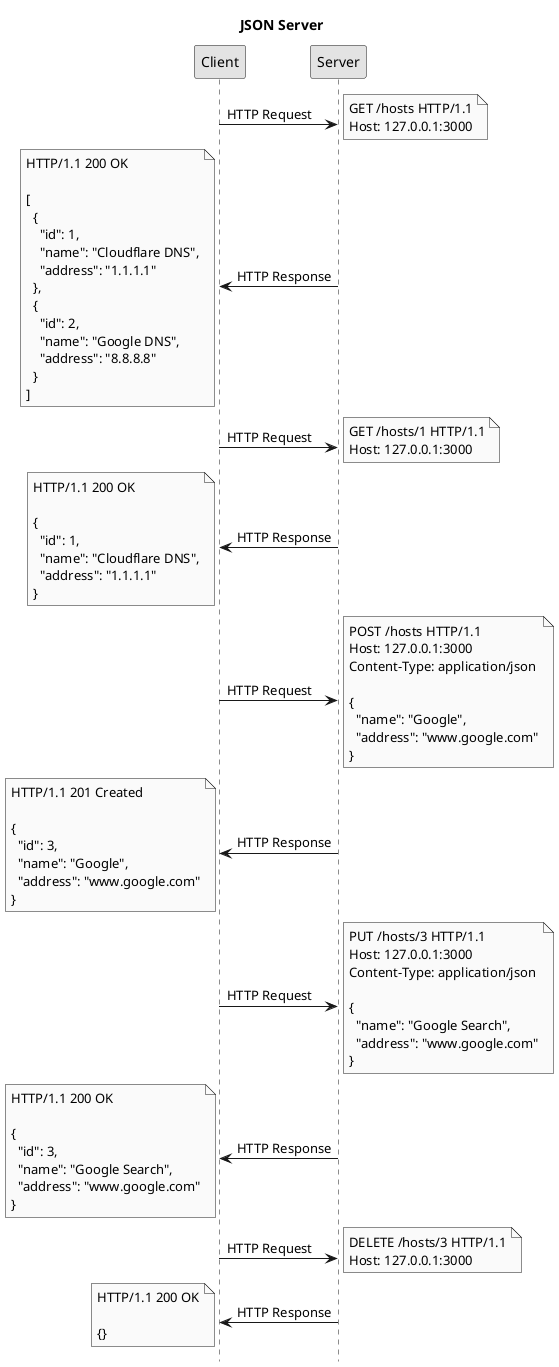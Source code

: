 @startuml
title JSON Server
hide footbox
skinparam monochrome true

Client -> Server: HTTP Request
note right: GET /hosts HTTP/1.1\nHost: 127.0.0.1:3000
Server -> Client: HTTP Response
note left: HTTP/1.1 200 OK\n\n[\n  {\n    "id": 1,\n    "name": "Cloudflare DNS",\n    "address": "1.1.1.1"\n  },\n  {\n    "id": 2,\n    "name": "Google DNS",\n    "address": "8.8.8.8"\n  }\n]

Client -> Server: HTTP Request
note right: GET /hosts/1 HTTP/1.1\nHost: 127.0.0.1:3000
Server -> Client: HTTP Response
note left: HTTP/1.1 200 OK\n\n{\n  "id": 1,\n  "name": "Cloudflare DNS",\n  "address": "1.1.1.1"\n}

Client -> Server: HTTP Request
note right: POST /hosts HTTP/1.1\nHost: 127.0.0.1:3000\nContent-Type: application/json\n\n{\n  "name": "Google",\n  "address": "www.google.com"\n}
Server -> Client: HTTP Response
note left: HTTP/1.1 201 Created\n\n{\n  "id": 3,\n  "name": "Google",\n  "address": "www.google.com"\n}

Client -> Server: HTTP Request
note right: PUT /hosts/3 HTTP/1.1\nHost: 127.0.0.1:3000\nContent-Type: application/json\n\n{\n  "name": "Google Search",\n  "address": "www.google.com"\n}
Server -> Client: HTTP Response
note left: HTTP/1.1 200 OK\n\n{\n  "id": 3,\n  "name": "Google Search",\n  "address": "www.google.com"\n}

Client -> Server: HTTP Request
note right: DELETE /hosts/3 HTTP/1.1\nHost: 127.0.0.1:3000
Server -> Client: HTTP Response
note left: HTTP/1.1 200 OK\n\n{}

@enduml
